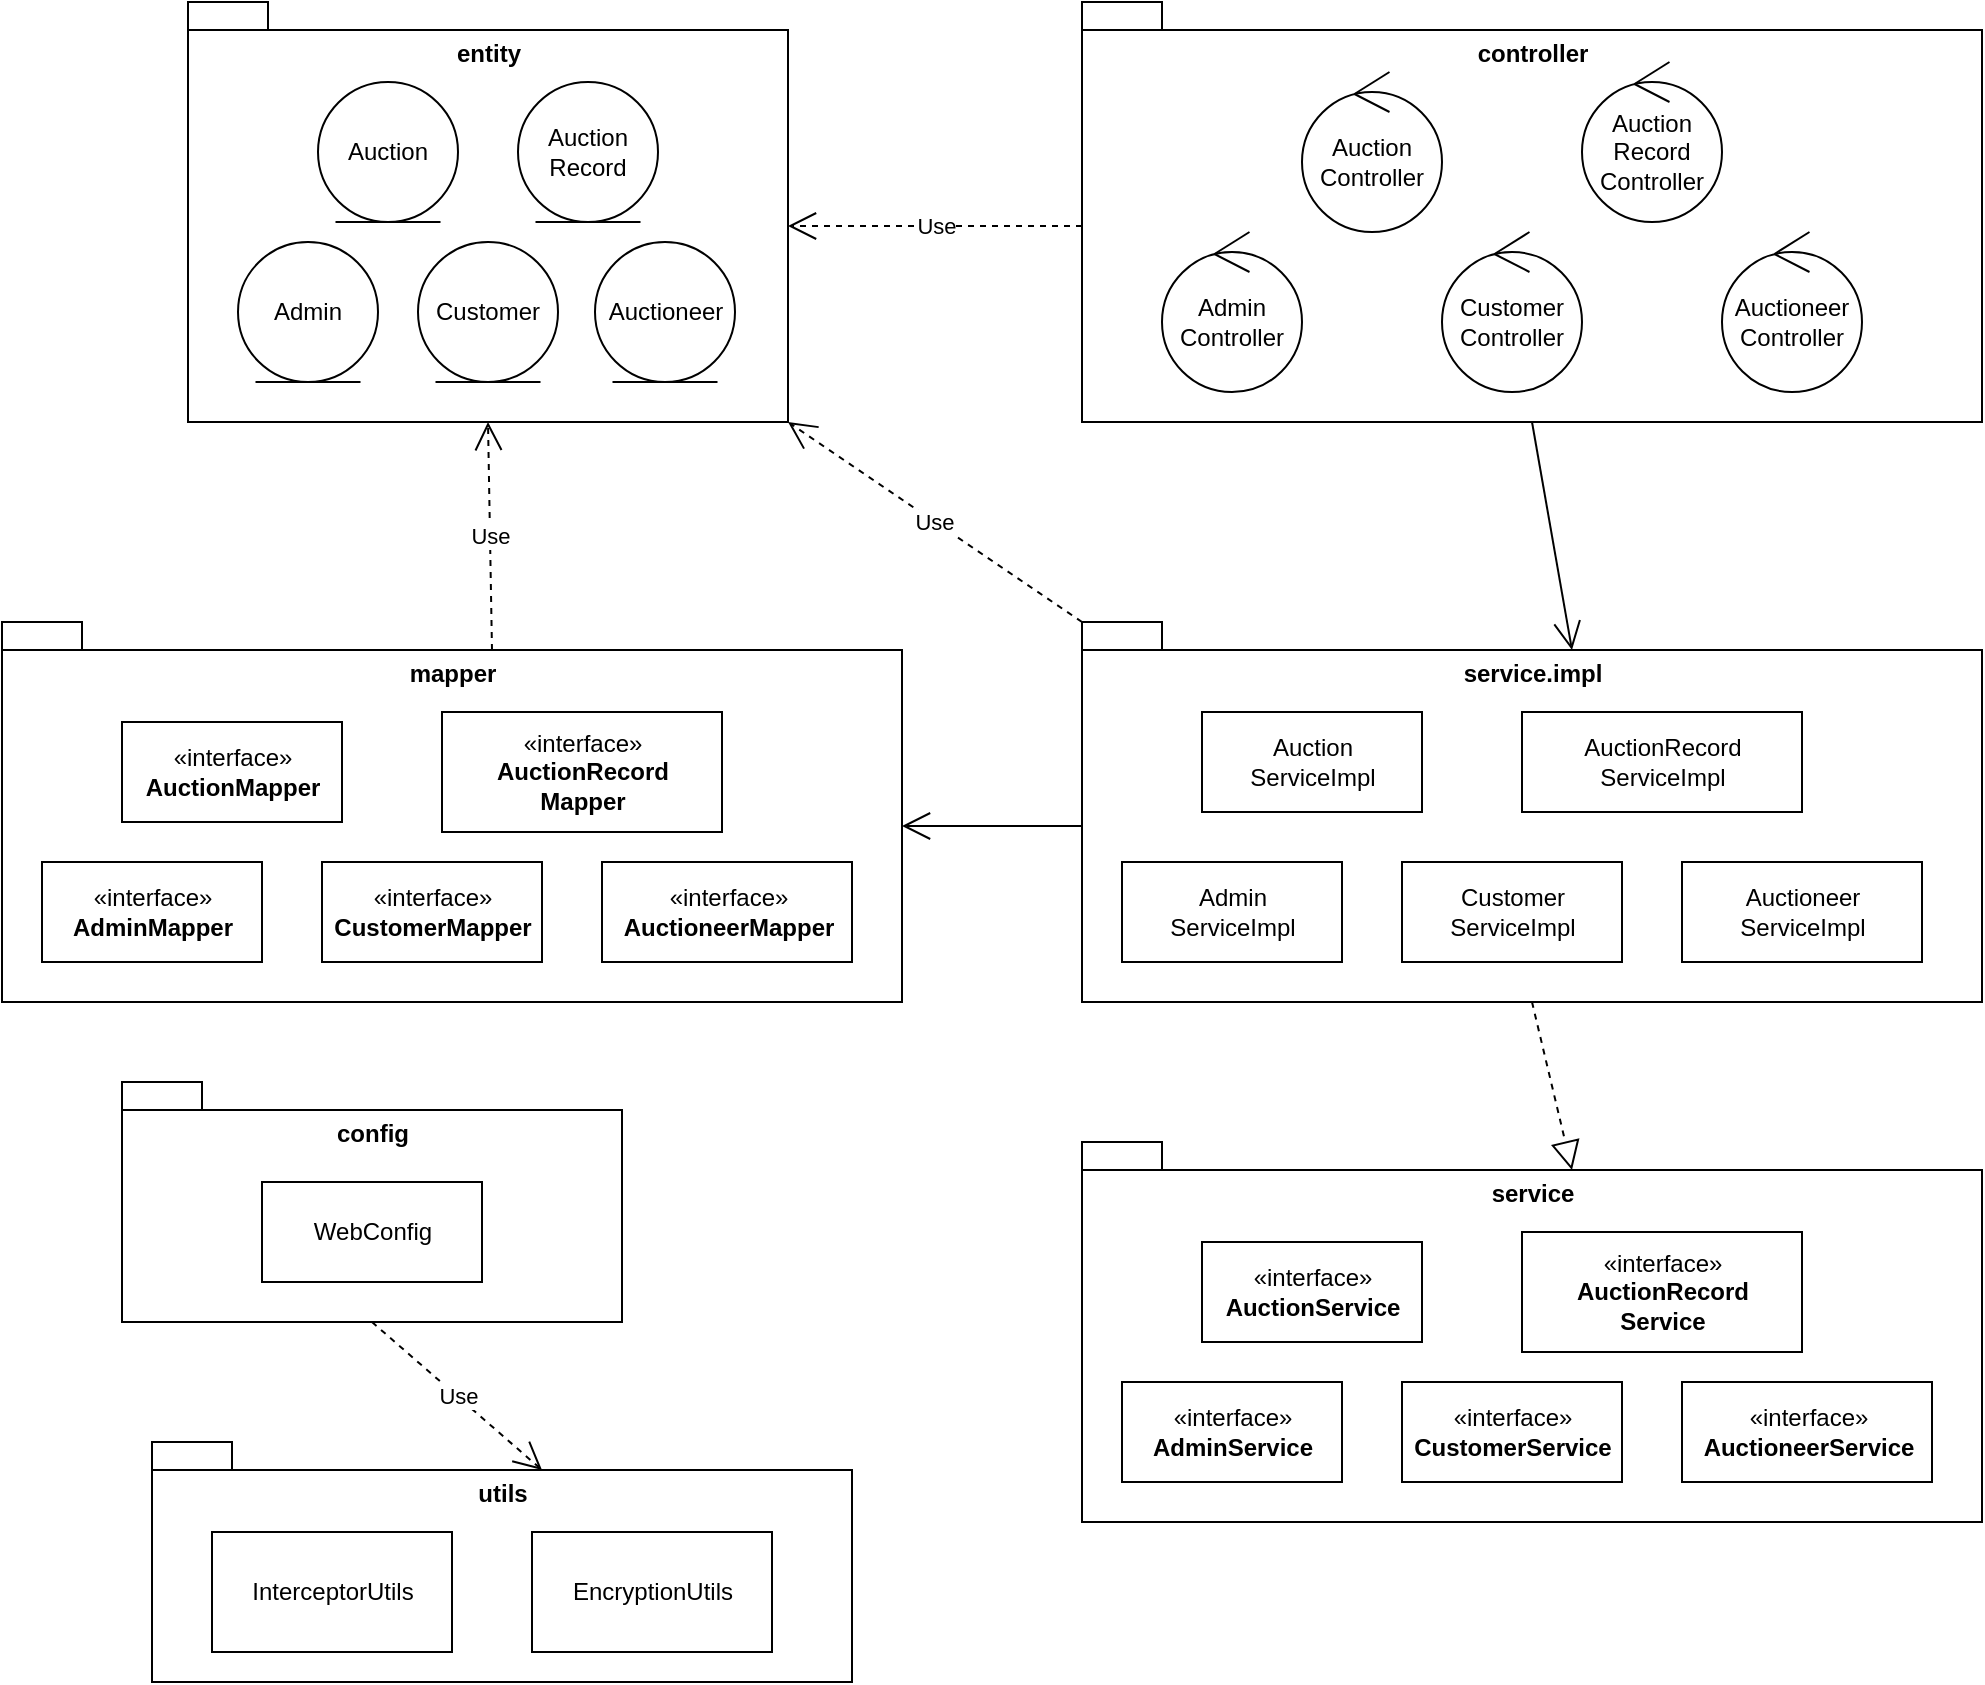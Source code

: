 <mxfile version="20.2.8" type="device"><diagram id="IVJTSzzKo0bIMszQ25Wv" name="第 1 页"><mxGraphModel dx="2262" dy="1407" grid="1" gridSize="10" guides="1" tooltips="1" connect="1" arrows="1" fold="1" page="1" pageScale="1" pageWidth="827" pageHeight="1169" math="0" shadow="0"><root><mxCell id="0"/><mxCell id="1" parent="0"/><mxCell id="TQbt7M7sAj0MNUfkjgOm-50" value="utils" style="shape=folder;fontStyle=1;spacingTop=10;tabWidth=40;tabHeight=14;tabPosition=left;html=1;labelPosition=center;verticalLabelPosition=top;align=center;verticalAlign=bottom;spacingBottom=-35;" vertex="1" parent="1"><mxGeometry x="115" y="910" width="350" height="120" as="geometry"/></mxCell><mxCell id="TQbt7M7sAj0MNUfkjgOm-47" value="config" style="shape=folder;fontStyle=1;spacingTop=10;tabWidth=40;tabHeight=14;tabPosition=left;html=1;labelPosition=center;verticalLabelPosition=top;align=center;verticalAlign=bottom;spacingBottom=-35;" vertex="1" parent="1"><mxGeometry x="100" y="730" width="250" height="120" as="geometry"/></mxCell><mxCell id="TQbt7M7sAj0MNUfkjgOm-38" value="controller" style="shape=folder;fontStyle=1;spacingTop=10;tabWidth=40;tabHeight=14;tabPosition=left;html=1;labelPosition=center;verticalLabelPosition=top;align=center;verticalAlign=bottom;spacingBottom=-35;" vertex="1" parent="1"><mxGeometry x="580" y="190" width="450" height="210" as="geometry"/></mxCell><mxCell id="TQbt7M7sAj0MNUfkjgOm-14" value="mapper" style="shape=folder;fontStyle=1;spacingTop=10;tabWidth=40;tabHeight=14;tabPosition=left;html=1;labelPosition=center;verticalLabelPosition=top;align=center;verticalAlign=bottom;spacingBottom=-35;" vertex="1" parent="1"><mxGeometry x="40" y="500" width="450" height="190" as="geometry"/></mxCell><mxCell id="TQbt7M7sAj0MNUfkjgOm-1" value="entity" style="shape=folder;fontStyle=1;spacingTop=10;tabWidth=40;tabHeight=14;tabPosition=left;html=1;labelPosition=center;verticalLabelPosition=top;align=center;verticalAlign=bottom;spacingBottom=-35;" vertex="1" parent="1"><mxGeometry x="133" y="190" width="300" height="210" as="geometry"/></mxCell><mxCell id="TQbt7M7sAj0MNUfkjgOm-2" value="Auction" style="ellipse;shape=umlEntity;whiteSpace=wrap;html=1;" vertex="1" parent="1"><mxGeometry x="198" y="230" width="70" height="70" as="geometry"/></mxCell><mxCell id="TQbt7M7sAj0MNUfkjgOm-4" value="Auction&lt;br&gt;Record" style="ellipse;shape=umlEntity;whiteSpace=wrap;html=1;" vertex="1" parent="1"><mxGeometry x="298" y="230" width="70" height="70" as="geometry"/></mxCell><mxCell id="TQbt7M7sAj0MNUfkjgOm-5" value="Auctioneer" style="ellipse;shape=umlEntity;whiteSpace=wrap;html=1;" vertex="1" parent="1"><mxGeometry x="336.5" y="310" width="70" height="70" as="geometry"/></mxCell><mxCell id="TQbt7M7sAj0MNUfkjgOm-6" value="Admin" style="ellipse;shape=umlEntity;whiteSpace=wrap;html=1;" vertex="1" parent="1"><mxGeometry x="158" y="310" width="70" height="70" as="geometry"/></mxCell><mxCell id="TQbt7M7sAj0MNUfkjgOm-7" value="Customer" style="ellipse;shape=umlEntity;whiteSpace=wrap;html=1;" vertex="1" parent="1"><mxGeometry x="248" y="310" width="70" height="70" as="geometry"/></mxCell><mxCell id="TQbt7M7sAj0MNUfkjgOm-9" value="«interface»&lt;br&gt;&lt;b&gt;AuctionMapper&lt;/b&gt;" style="html=1;" vertex="1" parent="1"><mxGeometry x="100" y="550" width="110" height="50" as="geometry"/></mxCell><mxCell id="TQbt7M7sAj0MNUfkjgOm-10" value="«interface»&lt;br&gt;&lt;b&gt;AuctionRecord&lt;br&gt;Mapper&lt;/b&gt;" style="html=1;" vertex="1" parent="1"><mxGeometry x="260" y="545" width="140" height="60" as="geometry"/></mxCell><mxCell id="TQbt7M7sAj0MNUfkjgOm-11" value="«interface»&lt;br&gt;&lt;b&gt;AdminMapper&lt;/b&gt;" style="html=1;" vertex="1" parent="1"><mxGeometry x="60" y="620" width="110" height="50" as="geometry"/></mxCell><mxCell id="TQbt7M7sAj0MNUfkjgOm-12" value="«interface»&lt;br&gt;&lt;b&gt;CustomerMapper&lt;/b&gt;" style="html=1;" vertex="1" parent="1"><mxGeometry x="200" y="620" width="110" height="50" as="geometry"/></mxCell><mxCell id="TQbt7M7sAj0MNUfkjgOm-13" value="«interface»&lt;br&gt;&lt;b&gt;AuctioneerMapper&lt;/b&gt;" style="html=1;" vertex="1" parent="1"><mxGeometry x="340" y="620" width="125" height="50" as="geometry"/></mxCell><mxCell id="TQbt7M7sAj0MNUfkjgOm-15" value="Use" style="endArrow=open;endSize=12;dashed=1;html=1;rounded=0;exitX=0;exitY=0;exitDx=245;exitDy=14;exitPerimeter=0;entryX=0.5;entryY=1;entryDx=0;entryDy=0;entryPerimeter=0;" edge="1" parent="1" source="TQbt7M7sAj0MNUfkjgOm-14" target="TQbt7M7sAj0MNUfkjgOm-1"><mxGeometry width="160" relative="1" as="geometry"><mxPoint x="80" y="500" as="sourcePoint"/><mxPoint x="240" y="500" as="targetPoint"/></mxGeometry></mxCell><mxCell id="TQbt7M7sAj0MNUfkjgOm-16" value="service" style="shape=folder;fontStyle=1;spacingTop=10;tabWidth=40;tabHeight=14;tabPosition=left;html=1;labelPosition=center;verticalLabelPosition=top;align=center;verticalAlign=bottom;spacingBottom=-35;" vertex="1" parent="1"><mxGeometry x="580" y="760" width="450" height="190" as="geometry"/></mxCell><mxCell id="TQbt7M7sAj0MNUfkjgOm-17" value="«interface»&lt;br&gt;&lt;b&gt;AuctionService&lt;/b&gt;" style="html=1;" vertex="1" parent="1"><mxGeometry x="640" y="810" width="110" height="50" as="geometry"/></mxCell><mxCell id="TQbt7M7sAj0MNUfkjgOm-18" value="«interface»&lt;br&gt;&lt;b&gt;AuctionRecord&lt;br&gt;Service&lt;br&gt;&lt;/b&gt;" style="html=1;" vertex="1" parent="1"><mxGeometry x="800" y="805" width="140" height="60" as="geometry"/></mxCell><mxCell id="TQbt7M7sAj0MNUfkjgOm-19" value="«interface»&lt;br&gt;&lt;b&gt;AdminService&lt;/b&gt;" style="html=1;" vertex="1" parent="1"><mxGeometry x="600" y="880" width="110" height="50" as="geometry"/></mxCell><mxCell id="TQbt7M7sAj0MNUfkjgOm-20" value="«interface»&lt;br&gt;&lt;b&gt;CustomerService&lt;/b&gt;" style="html=1;" vertex="1" parent="1"><mxGeometry x="740" y="880" width="110" height="50" as="geometry"/></mxCell><mxCell id="TQbt7M7sAj0MNUfkjgOm-21" value="«interface»&lt;br&gt;&lt;b&gt;AuctioneerService&lt;/b&gt;" style="html=1;" vertex="1" parent="1"><mxGeometry x="880" y="880" width="125" height="50" as="geometry"/></mxCell><mxCell id="TQbt7M7sAj0MNUfkjgOm-22" value="service.impl" style="shape=folder;fontStyle=1;spacingTop=10;tabWidth=40;tabHeight=14;tabPosition=left;html=1;labelPosition=center;verticalLabelPosition=top;align=center;verticalAlign=bottom;spacingBottom=-35;" vertex="1" parent="1"><mxGeometry x="580" y="500" width="450" height="190" as="geometry"/></mxCell><mxCell id="TQbt7M7sAj0MNUfkjgOm-23" value="" style="endArrow=block;dashed=1;endFill=0;endSize=12;html=1;rounded=0;exitX=0.5;exitY=1;exitDx=0;exitDy=0;exitPerimeter=0;entryX=0;entryY=0;entryDx=245;entryDy=14;entryPerimeter=0;" edge="1" parent="1" source="TQbt7M7sAj0MNUfkjgOm-22" target="TQbt7M7sAj0MNUfkjgOm-16"><mxGeometry width="160" relative="1" as="geometry"><mxPoint x="150" y="860" as="sourcePoint"/><mxPoint x="310" y="860" as="targetPoint"/></mxGeometry></mxCell><mxCell id="TQbt7M7sAj0MNUfkjgOm-25" value="" style="endArrow=open;endFill=1;endSize=12;html=1;rounded=0;entryX=0;entryY=0;entryDx=450;entryDy=102;entryPerimeter=0;exitX=0;exitY=0;exitDx=0;exitDy=102;exitPerimeter=0;" edge="1" parent="1" source="TQbt7M7sAj0MNUfkjgOm-22" target="TQbt7M7sAj0MNUfkjgOm-14"><mxGeometry width="160" relative="1" as="geometry"><mxPoint x="270" y="880" as="sourcePoint"/><mxPoint x="430" y="880" as="targetPoint"/></mxGeometry></mxCell><mxCell id="TQbt7M7sAj0MNUfkjgOm-26" value="Auction&lt;br&gt;ServiceImpl" style="html=1;" vertex="1" parent="1"><mxGeometry x="640" y="545" width="110" height="50" as="geometry"/></mxCell><mxCell id="TQbt7M7sAj0MNUfkjgOm-27" value="AuctionRecord&lt;br&gt;ServiceImpl" style="html=1;" vertex="1" parent="1"><mxGeometry x="800" y="545" width="140" height="50" as="geometry"/></mxCell><mxCell id="TQbt7M7sAj0MNUfkjgOm-30" value="Admin&lt;br&gt;ServiceImpl" style="html=1;" vertex="1" parent="1"><mxGeometry x="600" y="620" width="110" height="50" as="geometry"/></mxCell><mxCell id="TQbt7M7sAj0MNUfkjgOm-31" value="Customer&lt;br&gt;ServiceImpl" style="html=1;" vertex="1" parent="1"><mxGeometry x="740" y="620" width="110" height="50" as="geometry"/></mxCell><mxCell id="TQbt7M7sAj0MNUfkjgOm-32" value="Auctioneer&lt;br&gt;ServiceImpl" style="html=1;" vertex="1" parent="1"><mxGeometry x="880" y="620" width="120" height="50" as="geometry"/></mxCell><mxCell id="TQbt7M7sAj0MNUfkjgOm-33" value="Auction&lt;br&gt;Controller" style="ellipse;shape=umlControl;whiteSpace=wrap;html=1;" vertex="1" parent="1"><mxGeometry x="690" y="225" width="70" height="80" as="geometry"/></mxCell><mxCell id="TQbt7M7sAj0MNUfkjgOm-34" value="Auction&lt;br&gt;Record&lt;br&gt;Controller" style="ellipse;shape=umlControl;whiteSpace=wrap;html=1;" vertex="1" parent="1"><mxGeometry x="830" y="220" width="70" height="80" as="geometry"/></mxCell><mxCell id="TQbt7M7sAj0MNUfkjgOm-35" value="Admin&lt;br&gt;Controller" style="ellipse;shape=umlControl;whiteSpace=wrap;html=1;" vertex="1" parent="1"><mxGeometry x="620" y="305" width="70" height="80" as="geometry"/></mxCell><mxCell id="TQbt7M7sAj0MNUfkjgOm-36" value="Customer&lt;br&gt;Controller" style="ellipse;shape=umlControl;whiteSpace=wrap;html=1;" vertex="1" parent="1"><mxGeometry x="760" y="305" width="70" height="80" as="geometry"/></mxCell><mxCell id="TQbt7M7sAj0MNUfkjgOm-37" value="Auctioneer&lt;br&gt;Controller" style="ellipse;shape=umlControl;whiteSpace=wrap;html=1;" vertex="1" parent="1"><mxGeometry x="900" y="305" width="70" height="80" as="geometry"/></mxCell><mxCell id="TQbt7M7sAj0MNUfkjgOm-39" value="" style="endArrow=open;endFill=1;endSize=12;html=1;rounded=0;entryX=0;entryY=0;entryDx=245;entryDy=14;entryPerimeter=0;exitX=0.5;exitY=1;exitDx=0;exitDy=0;exitPerimeter=0;" edge="1" parent="1" source="TQbt7M7sAj0MNUfkjgOm-38" target="TQbt7M7sAj0MNUfkjgOm-22"><mxGeometry width="160" relative="1" as="geometry"><mxPoint x="570" y="450" as="sourcePoint"/><mxPoint x="730" y="450" as="targetPoint"/></mxGeometry></mxCell><mxCell id="TQbt7M7sAj0MNUfkjgOm-40" value="Use" style="endArrow=open;endSize=12;dashed=1;html=1;rounded=0;exitX=0;exitY=0;exitDx=0;exitDy=0;exitPerimeter=0;entryX=0;entryY=0;entryDx=300;entryDy=210;entryPerimeter=0;" edge="1" parent="1" source="TQbt7M7sAj0MNUfkjgOm-22" target="TQbt7M7sAj0MNUfkjgOm-1"><mxGeometry width="160" relative="1" as="geometry"><mxPoint x="470" y="490" as="sourcePoint"/><mxPoint x="430" y="420" as="targetPoint"/></mxGeometry></mxCell><mxCell id="TQbt7M7sAj0MNUfkjgOm-41" value="Use" style="endArrow=open;endSize=12;dashed=1;html=1;rounded=0;entryX=0;entryY=0;entryDx=300;entryDy=112;entryPerimeter=0;exitX=0;exitY=0;exitDx=0;exitDy=112;exitPerimeter=0;" edge="1" parent="1" source="TQbt7M7sAj0MNUfkjgOm-38" target="TQbt7M7sAj0MNUfkjgOm-1"><mxGeometry width="160" relative="1" as="geometry"><mxPoint x="570" y="440" as="sourcePoint"/><mxPoint x="730" y="440" as="targetPoint"/></mxGeometry></mxCell><mxCell id="TQbt7M7sAj0MNUfkjgOm-46" value="WebConfig" style="html=1;" vertex="1" parent="1"><mxGeometry x="170" y="780" width="110" height="50" as="geometry"/></mxCell><mxCell id="TQbt7M7sAj0MNUfkjgOm-48" value="InterceptorUtils" style="html=1;" vertex="1" parent="1"><mxGeometry x="145" y="955" width="120" height="60" as="geometry"/></mxCell><mxCell id="TQbt7M7sAj0MNUfkjgOm-49" value="EncryptionUtils" style="html=1;" vertex="1" parent="1"><mxGeometry x="305" y="955" width="120" height="60" as="geometry"/></mxCell><mxCell id="TQbt7M7sAj0MNUfkjgOm-51" value="Use" style="endArrow=open;endSize=12;dashed=1;html=1;rounded=0;entryX=0;entryY=0;entryDx=195;entryDy=14;entryPerimeter=0;exitX=0.5;exitY=1;exitDx=0;exitDy=0;exitPerimeter=0;" edge="1" parent="1" source="TQbt7M7sAj0MNUfkjgOm-47" target="TQbt7M7sAj0MNUfkjgOm-50"><mxGeometry width="160" relative="1" as="geometry"><mxPoint x="1110" y="360" as="sourcePoint"/><mxPoint x="1270" y="360" as="targetPoint"/></mxGeometry></mxCell></root></mxGraphModel></diagram></mxfile>